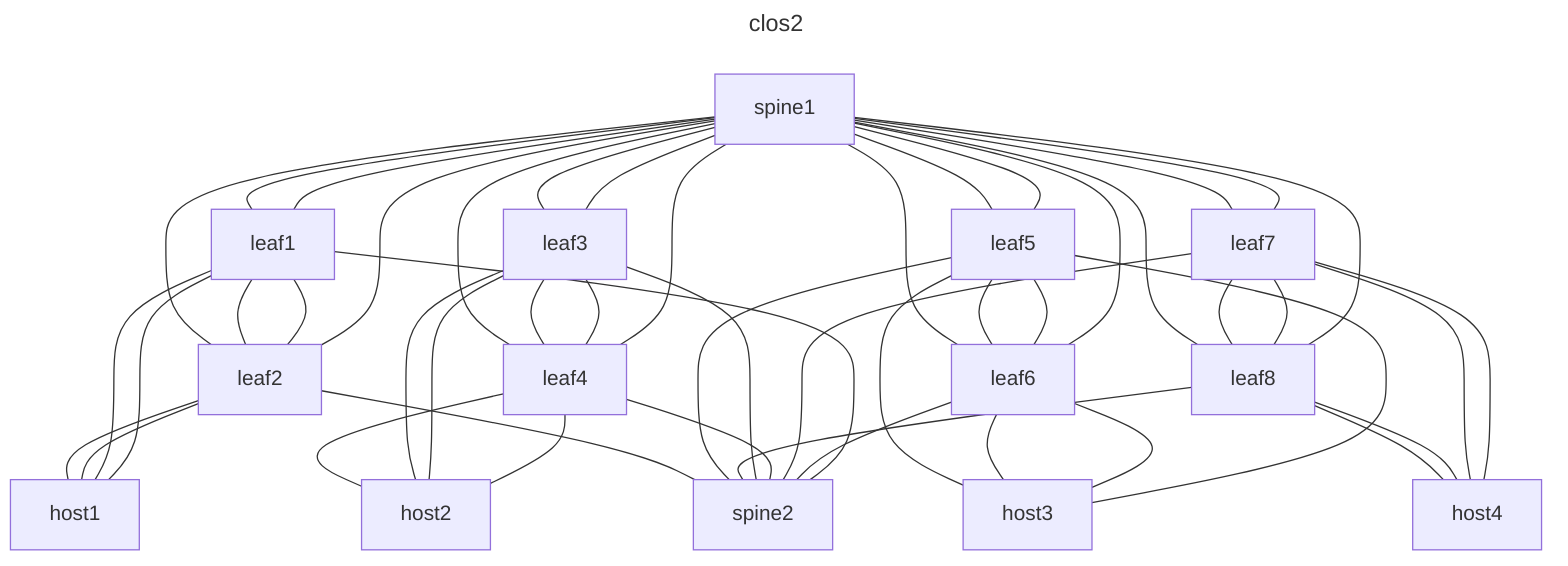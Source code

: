 ---
title: clos2
---
graph TD
  spine1---leaf1
  spine1---leaf2
  spine1---leaf3
  spine1---leaf4
  spine1---leaf5
  spine1---leaf6
  spine1---leaf7
  spine1---leaf8
  leaf1---spine1
  leaf1---spine2
  leaf1---host1
  leaf1---host1
  leaf1---leaf2
  leaf1---leaf2
  leaf4---host2
  leaf3---leaf4
  leaf5---host3
  leaf5---leaf6
  leaf5---spine1
  leaf6---spine2
  leaf7---leaf8
  leaf7---spine2
  leaf8---spine1
  leaf2---spine1
  leaf3---spine1
  leaf4---spine2
  leaf3---host2
  leaf6---host3
  leaf7---host4
  leaf7---host4
  leaf3---spine2
  leaf5---leaf6
  leaf8---spine2
  leaf3---host2
  leaf6---spine1
  leaf6---host3
  leaf5---spine2
  leaf7---leaf8
  leaf2---host1
  leaf4---host2
  leaf4---spine1
  leaf8---host4
  leaf7---spine1
  leaf2---host1
  leaf2---spine2
  leaf3---leaf4
  leaf5---host3
  leaf8---host4